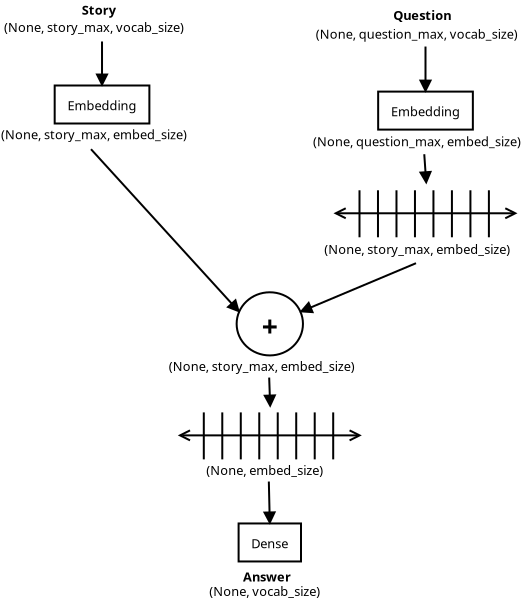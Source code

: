 <?xml version="1.0" encoding="UTF-8"?>
<dia:diagram xmlns:dia="http://www.lysator.liu.se/~alla/dia/">
  <dia:layer name="Background" visible="true" active="true">
    <dia:object type="Standard - Text" version="1" id="O0">
      <dia:attribute name="obj_pos">
        <dia:point val="21.608,2.79"/>
      </dia:attribute>
      <dia:attribute name="obj_bb">
        <dia:rectangle val="21.608,2.195;24.843,2.94"/>
      </dia:attribute>
      <dia:attribute name="text">
        <dia:composite type="text">
          <dia:attribute name="string">
            <dia:string>#Question#</dia:string>
          </dia:attribute>
          <dia:attribute name="font">
            <dia:font family="sans" style="80" name="Helvetica-Bold"/>
          </dia:attribute>
          <dia:attribute name="height">
            <dia:real val="0.8"/>
          </dia:attribute>
          <dia:attribute name="pos">
            <dia:point val="21.608,2.79"/>
          </dia:attribute>
          <dia:attribute name="color">
            <dia:color val="#000000"/>
          </dia:attribute>
          <dia:attribute name="alignment">
            <dia:enum val="0"/>
          </dia:attribute>
        </dia:composite>
      </dia:attribute>
      <dia:attribute name="valign">
        <dia:enum val="3"/>
      </dia:attribute>
    </dia:object>
    <dia:object type="Standard - Text" version="1" id="O1">
      <dia:attribute name="obj_pos">
        <dia:point val="18.164,14.49"/>
      </dia:attribute>
      <dia:attribute name="obj_bb">
        <dia:rectangle val="18.164,13.895;28.267,14.64"/>
      </dia:attribute>
      <dia:attribute name="text">
        <dia:composite type="text">
          <dia:attribute name="string">
            <dia:string>#(None, story_max, embed_size)#</dia:string>
          </dia:attribute>
          <dia:attribute name="font">
            <dia:font family="sans" style="0" name="Helvetica"/>
          </dia:attribute>
          <dia:attribute name="height">
            <dia:real val="0.8"/>
          </dia:attribute>
          <dia:attribute name="pos">
            <dia:point val="18.164,14.49"/>
          </dia:attribute>
          <dia:attribute name="color">
            <dia:color val="#000000"/>
          </dia:attribute>
          <dia:attribute name="alignment">
            <dia:enum val="0"/>
          </dia:attribute>
        </dia:composite>
      </dia:attribute>
      <dia:attribute name="valign">
        <dia:enum val="3"/>
      </dia:attribute>
    </dia:object>
    <dia:group>
      <dia:object type="Standard - Line" version="0" id="O2">
        <dia:attribute name="obj_pos">
          <dia:point val="18.625,12.454"/>
        </dia:attribute>
        <dia:attribute name="obj_bb">
          <dia:rectangle val="18.575,12.123;27.875,12.785"/>
        </dia:attribute>
        <dia:attribute name="conn_endpoints">
          <dia:point val="18.625,12.454"/>
          <dia:point val="27.825,12.454"/>
        </dia:attribute>
        <dia:attribute name="numcp">
          <dia:int val="1"/>
        </dia:attribute>
        <dia:attribute name="start_arrow">
          <dia:enum val="1"/>
        </dia:attribute>
        <dia:attribute name="start_arrow_length">
          <dia:real val="0.5"/>
        </dia:attribute>
        <dia:attribute name="start_arrow_width">
          <dia:real val="0.5"/>
        </dia:attribute>
        <dia:attribute name="end_arrow">
          <dia:enum val="1"/>
        </dia:attribute>
        <dia:attribute name="end_arrow_length">
          <dia:real val="0.5"/>
        </dia:attribute>
        <dia:attribute name="end_arrow_width">
          <dia:real val="0.5"/>
        </dia:attribute>
      </dia:object>
      <dia:group>
        <dia:object type="Standard - Line" version="0" id="O3">
          <dia:attribute name="obj_pos">
            <dia:point val="22.698,11.304"/>
          </dia:attribute>
          <dia:attribute name="obj_bb">
            <dia:rectangle val="22.648,11.254;22.748,13.704"/>
          </dia:attribute>
          <dia:attribute name="conn_endpoints">
            <dia:point val="22.698,11.304"/>
            <dia:point val="22.698,13.654"/>
          </dia:attribute>
          <dia:attribute name="numcp">
            <dia:int val="1"/>
          </dia:attribute>
        </dia:object>
        <dia:object type="Standard - Line" version="0" id="O4">
          <dia:attribute name="obj_pos">
            <dia:point val="21.774,11.304"/>
          </dia:attribute>
          <dia:attribute name="obj_bb">
            <dia:rectangle val="21.724,11.254;21.824,13.704"/>
          </dia:attribute>
          <dia:attribute name="conn_endpoints">
            <dia:point val="21.774,11.304"/>
            <dia:point val="21.774,13.654"/>
          </dia:attribute>
          <dia:attribute name="numcp">
            <dia:int val="1"/>
          </dia:attribute>
        </dia:object>
        <dia:object type="Standard - Line" version="0" id="O5">
          <dia:attribute name="obj_pos">
            <dia:point val="20.849,11.304"/>
          </dia:attribute>
          <dia:attribute name="obj_bb">
            <dia:rectangle val="20.799,11.254;20.899,13.704"/>
          </dia:attribute>
          <dia:attribute name="conn_endpoints">
            <dia:point val="20.849,11.304"/>
            <dia:point val="20.849,13.654"/>
          </dia:attribute>
          <dia:attribute name="numcp">
            <dia:int val="1"/>
          </dia:attribute>
        </dia:object>
        <dia:object type="Standard - Line" version="0" id="O6">
          <dia:attribute name="obj_pos">
            <dia:point val="19.925,11.304"/>
          </dia:attribute>
          <dia:attribute name="obj_bb">
            <dia:rectangle val="19.875,11.254;19.975,13.704"/>
          </dia:attribute>
          <dia:attribute name="conn_endpoints">
            <dia:point val="19.925,11.304"/>
            <dia:point val="19.925,13.654"/>
          </dia:attribute>
          <dia:attribute name="numcp">
            <dia:int val="1"/>
          </dia:attribute>
        </dia:object>
        <dia:object type="Standard - Line" version="0" id="O7">
          <dia:attribute name="obj_pos">
            <dia:point val="23.622,11.304"/>
          </dia:attribute>
          <dia:attribute name="obj_bb">
            <dia:rectangle val="23.572,11.254;23.672,13.704"/>
          </dia:attribute>
          <dia:attribute name="conn_endpoints">
            <dia:point val="23.622,11.304"/>
            <dia:point val="23.622,13.654"/>
          </dia:attribute>
          <dia:attribute name="numcp">
            <dia:int val="1"/>
          </dia:attribute>
        </dia:object>
        <dia:object type="Standard - Line" version="0" id="O8">
          <dia:attribute name="obj_pos">
            <dia:point val="24.546,11.304"/>
          </dia:attribute>
          <dia:attribute name="obj_bb">
            <dia:rectangle val="24.496,11.254;24.596,13.704"/>
          </dia:attribute>
          <dia:attribute name="conn_endpoints">
            <dia:point val="24.546,11.304"/>
            <dia:point val="24.546,13.654"/>
          </dia:attribute>
          <dia:attribute name="numcp">
            <dia:int val="1"/>
          </dia:attribute>
        </dia:object>
        <dia:object type="Standard - Line" version="0" id="O9">
          <dia:attribute name="obj_pos">
            <dia:point val="26.395,11.304"/>
          </dia:attribute>
          <dia:attribute name="obj_bb">
            <dia:rectangle val="26.345,11.254;26.445,13.704"/>
          </dia:attribute>
          <dia:attribute name="conn_endpoints">
            <dia:point val="26.395,11.304"/>
            <dia:point val="26.395,13.654"/>
          </dia:attribute>
          <dia:attribute name="numcp">
            <dia:int val="1"/>
          </dia:attribute>
        </dia:object>
        <dia:object type="Standard - Line" version="0" id="O10">
          <dia:attribute name="obj_pos">
            <dia:point val="25.471,11.304"/>
          </dia:attribute>
          <dia:attribute name="obj_bb">
            <dia:rectangle val="25.421,11.254;25.521,13.704"/>
          </dia:attribute>
          <dia:attribute name="conn_endpoints">
            <dia:point val="25.471,11.304"/>
            <dia:point val="25.471,13.654"/>
          </dia:attribute>
          <dia:attribute name="numcp">
            <dia:int val="1"/>
          </dia:attribute>
        </dia:object>
      </dia:group>
    </dia:group>
    <dia:object type="Standard - Text" version="1" id="O11">
      <dia:attribute name="obj_pos">
        <dia:point val="6.032,2.525"/>
      </dia:attribute>
      <dia:attribute name="obj_bb">
        <dia:rectangle val="6.032,1.93;7.97,2.675"/>
      </dia:attribute>
      <dia:attribute name="text">
        <dia:composite type="text">
          <dia:attribute name="string">
            <dia:string>#Story#</dia:string>
          </dia:attribute>
          <dia:attribute name="font">
            <dia:font family="sans" style="80" name="Helvetica-Bold"/>
          </dia:attribute>
          <dia:attribute name="height">
            <dia:real val="0.8"/>
          </dia:attribute>
          <dia:attribute name="pos">
            <dia:point val="6.032,2.525"/>
          </dia:attribute>
          <dia:attribute name="color">
            <dia:color val="#000000"/>
          </dia:attribute>
          <dia:attribute name="alignment">
            <dia:enum val="0"/>
          </dia:attribute>
        </dia:composite>
      </dia:attribute>
      <dia:attribute name="valign">
        <dia:enum val="3"/>
      </dia:attribute>
    </dia:object>
    <dia:object type="Flowchart - Box" version="0" id="O12">
      <dia:attribute name="obj_pos">
        <dia:point val="4.684,6.065"/>
      </dia:attribute>
      <dia:attribute name="obj_bb">
        <dia:rectangle val="4.634,6.015;9.469,8.015"/>
      </dia:attribute>
      <dia:attribute name="elem_corner">
        <dia:point val="4.684,6.065"/>
      </dia:attribute>
      <dia:attribute name="elem_width">
        <dia:real val="4.735"/>
      </dia:attribute>
      <dia:attribute name="elem_height">
        <dia:real val="1.9"/>
      </dia:attribute>
      <dia:attribute name="show_background">
        <dia:boolean val="true"/>
      </dia:attribute>
      <dia:attribute name="padding">
        <dia:real val="0.5"/>
      </dia:attribute>
      <dia:attribute name="text">
        <dia:composite type="text">
          <dia:attribute name="string">
            <dia:string>#Embedding#</dia:string>
          </dia:attribute>
          <dia:attribute name="font">
            <dia:font family="sans" style="0" name="Helvetica"/>
          </dia:attribute>
          <dia:attribute name="height">
            <dia:real val="0.8"/>
          </dia:attribute>
          <dia:attribute name="pos">
            <dia:point val="7.051,7.21"/>
          </dia:attribute>
          <dia:attribute name="color">
            <dia:color val="#000000"/>
          </dia:attribute>
          <dia:attribute name="alignment">
            <dia:enum val="1"/>
          </dia:attribute>
        </dia:composite>
      </dia:attribute>
    </dia:object>
    <dia:object type="Standard - Line" version="0" id="O13">
      <dia:attribute name="obj_pos">
        <dia:point val="7.051,3.864"/>
      </dia:attribute>
      <dia:attribute name="obj_bb">
        <dia:rectangle val="6.72,3.814;7.382,6.177"/>
      </dia:attribute>
      <dia:attribute name="conn_endpoints">
        <dia:point val="7.051,3.864"/>
        <dia:point val="7.051,6.065"/>
      </dia:attribute>
      <dia:attribute name="numcp">
        <dia:int val="1"/>
      </dia:attribute>
      <dia:attribute name="end_arrow">
        <dia:enum val="3"/>
      </dia:attribute>
      <dia:attribute name="end_arrow_length">
        <dia:real val="0.5"/>
      </dia:attribute>
      <dia:attribute name="end_arrow_width">
        <dia:real val="0.5"/>
      </dia:attribute>
      <dia:connections>
        <dia:connection handle="1" to="O12" connection="2"/>
      </dia:connections>
    </dia:object>
    <dia:object type="Standard - Text" version="1" id="O14">
      <dia:attribute name="obj_pos">
        <dia:point val="2.151,3.39"/>
      </dia:attribute>
      <dia:attribute name="obj_bb">
        <dia:rectangle val="2.151,2.795;11.951,3.54"/>
      </dia:attribute>
      <dia:attribute name="text">
        <dia:composite type="text">
          <dia:attribute name="string">
            <dia:string>#(None, story_max, vocab_size)#</dia:string>
          </dia:attribute>
          <dia:attribute name="font">
            <dia:font family="sans" style="0" name="Helvetica"/>
          </dia:attribute>
          <dia:attribute name="height">
            <dia:real val="0.8"/>
          </dia:attribute>
          <dia:attribute name="pos">
            <dia:point val="2.151,3.39"/>
          </dia:attribute>
          <dia:attribute name="color">
            <dia:color val="#000000"/>
          </dia:attribute>
          <dia:attribute name="alignment">
            <dia:enum val="0"/>
          </dia:attribute>
        </dia:composite>
      </dia:attribute>
      <dia:attribute name="valign">
        <dia:enum val="3"/>
      </dia:attribute>
    </dia:object>
    <dia:object type="Standard - Text" version="1" id="O15">
      <dia:attribute name="obj_pos">
        <dia:point val="17.742,3.726"/>
      </dia:attribute>
      <dia:attribute name="obj_bb">
        <dia:rectangle val="17.742,3.131;28.689,3.876"/>
      </dia:attribute>
      <dia:attribute name="text">
        <dia:composite type="text">
          <dia:attribute name="string">
            <dia:string>#(None, question_max, vocab_size)#</dia:string>
          </dia:attribute>
          <dia:attribute name="font">
            <dia:font family="sans" style="0" name="Helvetica"/>
          </dia:attribute>
          <dia:attribute name="height">
            <dia:real val="0.8"/>
          </dia:attribute>
          <dia:attribute name="pos">
            <dia:point val="17.742,3.726"/>
          </dia:attribute>
          <dia:attribute name="color">
            <dia:color val="#000000"/>
          </dia:attribute>
          <dia:attribute name="alignment">
            <dia:enum val="0"/>
          </dia:attribute>
        </dia:composite>
      </dia:attribute>
      <dia:attribute name="valign">
        <dia:enum val="3"/>
      </dia:attribute>
    </dia:object>
    <dia:object type="Flowchart - Box" version="0" id="O16">
      <dia:attribute name="obj_pos">
        <dia:point val="20.858,6.37"/>
      </dia:attribute>
      <dia:attribute name="obj_bb">
        <dia:rectangle val="20.808,6.32;25.642,8.32"/>
      </dia:attribute>
      <dia:attribute name="elem_corner">
        <dia:point val="20.858,6.37"/>
      </dia:attribute>
      <dia:attribute name="elem_width">
        <dia:real val="4.735"/>
      </dia:attribute>
      <dia:attribute name="elem_height">
        <dia:real val="1.9"/>
      </dia:attribute>
      <dia:attribute name="show_background">
        <dia:boolean val="true"/>
      </dia:attribute>
      <dia:attribute name="padding">
        <dia:real val="0.5"/>
      </dia:attribute>
      <dia:attribute name="text">
        <dia:composite type="text">
          <dia:attribute name="string">
            <dia:string>#Embedding#</dia:string>
          </dia:attribute>
          <dia:attribute name="font">
            <dia:font family="sans" style="0" name="Helvetica"/>
          </dia:attribute>
          <dia:attribute name="height">
            <dia:real val="0.8"/>
          </dia:attribute>
          <dia:attribute name="pos">
            <dia:point val="23.225,7.515"/>
          </dia:attribute>
          <dia:attribute name="color">
            <dia:color val="#000000"/>
          </dia:attribute>
          <dia:attribute name="alignment">
            <dia:enum val="1"/>
          </dia:attribute>
        </dia:composite>
      </dia:attribute>
    </dia:object>
    <dia:object type="Standard - Line" version="0" id="O17">
      <dia:attribute name="obj_pos">
        <dia:point val="23.225,4.117"/>
      </dia:attribute>
      <dia:attribute name="obj_bb">
        <dia:rectangle val="22.894,4.067;23.556,6.482"/>
      </dia:attribute>
      <dia:attribute name="conn_endpoints">
        <dia:point val="23.225,4.117"/>
        <dia:point val="23.225,6.37"/>
      </dia:attribute>
      <dia:attribute name="numcp">
        <dia:int val="1"/>
      </dia:attribute>
      <dia:attribute name="end_arrow">
        <dia:enum val="3"/>
      </dia:attribute>
      <dia:attribute name="end_arrow_length">
        <dia:real val="0.5"/>
      </dia:attribute>
      <dia:attribute name="end_arrow_width">
        <dia:real val="0.5"/>
      </dia:attribute>
      <dia:connections>
        <dia:connection handle="1" to="O16" connection="2"/>
      </dia:connections>
    </dia:object>
    <dia:object type="Standard - Text" version="1" id="O18">
      <dia:attribute name="obj_pos">
        <dia:point val="17.6,9.107"/>
      </dia:attribute>
      <dia:attribute name="obj_bb">
        <dia:rectangle val="17.6,8.512;28.85,9.257"/>
      </dia:attribute>
      <dia:attribute name="text">
        <dia:composite type="text">
          <dia:attribute name="string">
            <dia:string>#(None, question_max, embed_size)#</dia:string>
          </dia:attribute>
          <dia:attribute name="font">
            <dia:font family="sans" style="0" name="Helvetica"/>
          </dia:attribute>
          <dia:attribute name="height">
            <dia:real val="0.8"/>
          </dia:attribute>
          <dia:attribute name="pos">
            <dia:point val="17.6,9.107"/>
          </dia:attribute>
          <dia:attribute name="color">
            <dia:color val="#000000"/>
          </dia:attribute>
          <dia:attribute name="alignment">
            <dia:enum val="0"/>
          </dia:attribute>
        </dia:composite>
      </dia:attribute>
      <dia:attribute name="valign">
        <dia:enum val="3"/>
      </dia:attribute>
    </dia:object>
    <dia:object type="Standard - Text" version="1" id="O19">
      <dia:attribute name="obj_pos">
        <dia:point val="2,8.75"/>
      </dia:attribute>
      <dia:attribute name="obj_bb">
        <dia:rectangle val="2,8.155;12.102,8.9"/>
      </dia:attribute>
      <dia:attribute name="text">
        <dia:composite type="text">
          <dia:attribute name="string">
            <dia:string>#(None, story_max, embed_size)#</dia:string>
          </dia:attribute>
          <dia:attribute name="font">
            <dia:font family="sans" style="0" name="Helvetica"/>
          </dia:attribute>
          <dia:attribute name="height">
            <dia:real val="0.8"/>
          </dia:attribute>
          <dia:attribute name="pos">
            <dia:point val="2,8.75"/>
          </dia:attribute>
          <dia:attribute name="color">
            <dia:color val="#000000"/>
          </dia:attribute>
          <dia:attribute name="alignment">
            <dia:enum val="0"/>
          </dia:attribute>
        </dia:composite>
      </dia:attribute>
      <dia:attribute name="valign">
        <dia:enum val="3"/>
      </dia:attribute>
    </dia:object>
    <dia:object type="Standard - Line" version="0" id="O20">
      <dia:attribute name="obj_pos">
        <dia:point val="23.163,9.501"/>
      </dia:attribute>
      <dia:attribute name="obj_bb">
        <dia:rectangle val="22.895,9.448;23.555,11.063"/>
      </dia:attribute>
      <dia:attribute name="conn_endpoints">
        <dia:point val="23.163,9.501"/>
        <dia:point val="23.263,10.951"/>
      </dia:attribute>
      <dia:attribute name="numcp">
        <dia:int val="1"/>
      </dia:attribute>
      <dia:attribute name="end_arrow">
        <dia:enum val="3"/>
      </dia:attribute>
      <dia:attribute name="end_arrow_length">
        <dia:real val="0.5"/>
      </dia:attribute>
      <dia:attribute name="end_arrow_width">
        <dia:real val="0.5"/>
      </dia:attribute>
    </dia:object>
    <dia:object type="Flowchart - Ellipse" version="0" id="O21">
      <dia:attribute name="obj_pos">
        <dia:point val="13.782,16.404"/>
      </dia:attribute>
      <dia:attribute name="obj_bb">
        <dia:rectangle val="13.732,16.354;17.148,19.612"/>
      </dia:attribute>
      <dia:attribute name="elem_corner">
        <dia:point val="13.782,16.404"/>
      </dia:attribute>
      <dia:attribute name="elem_width">
        <dia:real val="3.316"/>
      </dia:attribute>
      <dia:attribute name="elem_height">
        <dia:real val="3.157"/>
      </dia:attribute>
      <dia:attribute name="border_width">
        <dia:real val="0.1"/>
      </dia:attribute>
      <dia:attribute name="show_background">
        <dia:boolean val="true"/>
      </dia:attribute>
      <dia:attribute name="padding">
        <dia:real val="0.354"/>
      </dia:attribute>
      <dia:attribute name="text">
        <dia:composite type="text">
          <dia:attribute name="string">
            <dia:string>#+#</dia:string>
          </dia:attribute>
          <dia:attribute name="font">
            <dia:font family="sans" style="80" name="Helvetica-Bold"/>
          </dia:attribute>
          <dia:attribute name="height">
            <dia:real val="1.764"/>
          </dia:attribute>
          <dia:attribute name="pos">
            <dia:point val="15.44,18.411"/>
          </dia:attribute>
          <dia:attribute name="color">
            <dia:color val="#000000"/>
          </dia:attribute>
          <dia:attribute name="alignment">
            <dia:enum val="1"/>
          </dia:attribute>
        </dia:composite>
      </dia:attribute>
    </dia:object>
    <dia:object type="Standard - Line" version="0" id="O22">
      <dia:attribute name="obj_pos">
        <dia:point val="6.5,9.25"/>
      </dia:attribute>
      <dia:attribute name="obj_bb">
        <dia:rectangle val="6.429,9.179;13.983,17.461"/>
      </dia:attribute>
      <dia:attribute name="conn_endpoints">
        <dia:point val="6.5,9.25"/>
        <dia:point val="13.908,17.379"/>
      </dia:attribute>
      <dia:attribute name="numcp">
        <dia:int val="1"/>
      </dia:attribute>
      <dia:attribute name="end_arrow">
        <dia:enum val="3"/>
      </dia:attribute>
      <dia:attribute name="end_arrow_length">
        <dia:real val="0.5"/>
      </dia:attribute>
      <dia:attribute name="end_arrow_width">
        <dia:real val="0.5"/>
      </dia:attribute>
      <dia:connections>
        <dia:connection handle="1" to="O21" connection="7"/>
      </dia:connections>
    </dia:object>
    <dia:object type="Standard - Line" version="0" id="O23">
      <dia:attribute name="obj_pos">
        <dia:point val="22.75,14.95"/>
      </dia:attribute>
      <dia:attribute name="obj_bb">
        <dia:rectangle val="16.869,14.884;22.816,17.481"/>
      </dia:attribute>
      <dia:attribute name="conn_endpoints">
        <dia:point val="22.75,14.95"/>
        <dia:point val="16.972,17.379"/>
      </dia:attribute>
      <dia:attribute name="numcp">
        <dia:int val="1"/>
      </dia:attribute>
      <dia:attribute name="end_arrow">
        <dia:enum val="3"/>
      </dia:attribute>
      <dia:attribute name="end_arrow_length">
        <dia:real val="0.5"/>
      </dia:attribute>
      <dia:attribute name="end_arrow_width">
        <dia:real val="0.5"/>
      </dia:attribute>
      <dia:connections>
        <dia:connection handle="1" to="O21" connection="1"/>
      </dia:connections>
    </dia:object>
    <dia:object type="Standard - Text" version="1" id="O24">
      <dia:attribute name="obj_pos">
        <dia:point val="10.389,20.336"/>
      </dia:attribute>
      <dia:attribute name="obj_bb">
        <dia:rectangle val="10.389,19.741;20.491,20.486"/>
      </dia:attribute>
      <dia:attribute name="text">
        <dia:composite type="text">
          <dia:attribute name="string">
            <dia:string>#(None, story_max, embed_size)#</dia:string>
          </dia:attribute>
          <dia:attribute name="font">
            <dia:font family="sans" style="0" name="Helvetica"/>
          </dia:attribute>
          <dia:attribute name="height">
            <dia:real val="0.8"/>
          </dia:attribute>
          <dia:attribute name="pos">
            <dia:point val="10.389,20.336"/>
          </dia:attribute>
          <dia:attribute name="color">
            <dia:color val="#000000"/>
          </dia:attribute>
          <dia:attribute name="alignment">
            <dia:enum val="0"/>
          </dia:attribute>
        </dia:composite>
      </dia:attribute>
      <dia:attribute name="valign">
        <dia:enum val="3"/>
      </dia:attribute>
    </dia:object>
    <dia:group>
      <dia:object type="Standard - Line" version="0" id="O25">
        <dia:attribute name="obj_pos">
          <dia:point val="10.84,23.559"/>
        </dia:attribute>
        <dia:attribute name="obj_bb">
          <dia:rectangle val="10.79,23.229;20.09,23.89"/>
        </dia:attribute>
        <dia:attribute name="conn_endpoints">
          <dia:point val="10.84,23.559"/>
          <dia:point val="20.04,23.559"/>
        </dia:attribute>
        <dia:attribute name="numcp">
          <dia:int val="1"/>
        </dia:attribute>
        <dia:attribute name="start_arrow">
          <dia:enum val="1"/>
        </dia:attribute>
        <dia:attribute name="start_arrow_length">
          <dia:real val="0.5"/>
        </dia:attribute>
        <dia:attribute name="start_arrow_width">
          <dia:real val="0.5"/>
        </dia:attribute>
        <dia:attribute name="end_arrow">
          <dia:enum val="1"/>
        </dia:attribute>
        <dia:attribute name="end_arrow_length">
          <dia:real val="0.5"/>
        </dia:attribute>
        <dia:attribute name="end_arrow_width">
          <dia:real val="0.5"/>
        </dia:attribute>
      </dia:object>
      <dia:group>
        <dia:object type="Standard - Line" version="0" id="O26">
          <dia:attribute name="obj_pos">
            <dia:point val="14.913,22.41"/>
          </dia:attribute>
          <dia:attribute name="obj_bb">
            <dia:rectangle val="14.863,22.36;14.963,24.809"/>
          </dia:attribute>
          <dia:attribute name="conn_endpoints">
            <dia:point val="14.913,22.41"/>
            <dia:point val="14.913,24.759"/>
          </dia:attribute>
          <dia:attribute name="numcp">
            <dia:int val="1"/>
          </dia:attribute>
        </dia:object>
        <dia:object type="Standard - Line" version="0" id="O27">
          <dia:attribute name="obj_pos">
            <dia:point val="13.989,22.41"/>
          </dia:attribute>
          <dia:attribute name="obj_bb">
            <dia:rectangle val="13.939,22.36;14.039,24.809"/>
          </dia:attribute>
          <dia:attribute name="conn_endpoints">
            <dia:point val="13.989,22.41"/>
            <dia:point val="13.989,24.759"/>
          </dia:attribute>
          <dia:attribute name="numcp">
            <dia:int val="1"/>
          </dia:attribute>
        </dia:object>
        <dia:object type="Standard - Line" version="0" id="O28">
          <dia:attribute name="obj_pos">
            <dia:point val="13.064,22.41"/>
          </dia:attribute>
          <dia:attribute name="obj_bb">
            <dia:rectangle val="13.014,22.36;13.114,24.809"/>
          </dia:attribute>
          <dia:attribute name="conn_endpoints">
            <dia:point val="13.064,22.41"/>
            <dia:point val="13.064,24.759"/>
          </dia:attribute>
          <dia:attribute name="numcp">
            <dia:int val="1"/>
          </dia:attribute>
        </dia:object>
        <dia:object type="Standard - Line" version="0" id="O29">
          <dia:attribute name="obj_pos">
            <dia:point val="12.14,22.41"/>
          </dia:attribute>
          <dia:attribute name="obj_bb">
            <dia:rectangle val="12.09,22.36;12.19,24.809"/>
          </dia:attribute>
          <dia:attribute name="conn_endpoints">
            <dia:point val="12.14,22.41"/>
            <dia:point val="12.14,24.759"/>
          </dia:attribute>
          <dia:attribute name="numcp">
            <dia:int val="1"/>
          </dia:attribute>
        </dia:object>
        <dia:object type="Standard - Line" version="0" id="O30">
          <dia:attribute name="obj_pos">
            <dia:point val="15.837,22.41"/>
          </dia:attribute>
          <dia:attribute name="obj_bb">
            <dia:rectangle val="15.787,22.36;15.887,24.809"/>
          </dia:attribute>
          <dia:attribute name="conn_endpoints">
            <dia:point val="15.837,22.41"/>
            <dia:point val="15.837,24.759"/>
          </dia:attribute>
          <dia:attribute name="numcp">
            <dia:int val="1"/>
          </dia:attribute>
        </dia:object>
        <dia:object type="Standard - Line" version="0" id="O31">
          <dia:attribute name="obj_pos">
            <dia:point val="16.761,22.41"/>
          </dia:attribute>
          <dia:attribute name="obj_bb">
            <dia:rectangle val="16.711,22.36;16.811,24.809"/>
          </dia:attribute>
          <dia:attribute name="conn_endpoints">
            <dia:point val="16.761,22.41"/>
            <dia:point val="16.761,24.759"/>
          </dia:attribute>
          <dia:attribute name="numcp">
            <dia:int val="1"/>
          </dia:attribute>
        </dia:object>
        <dia:object type="Standard - Line" version="0" id="O32">
          <dia:attribute name="obj_pos">
            <dia:point val="18.61,22.41"/>
          </dia:attribute>
          <dia:attribute name="obj_bb">
            <dia:rectangle val="18.56,22.36;18.66,24.809"/>
          </dia:attribute>
          <dia:attribute name="conn_endpoints">
            <dia:point val="18.61,22.41"/>
            <dia:point val="18.61,24.759"/>
          </dia:attribute>
          <dia:attribute name="numcp">
            <dia:int val="1"/>
          </dia:attribute>
        </dia:object>
        <dia:object type="Standard - Line" version="0" id="O33">
          <dia:attribute name="obj_pos">
            <dia:point val="17.686,22.41"/>
          </dia:attribute>
          <dia:attribute name="obj_bb">
            <dia:rectangle val="17.636,22.36;17.736,24.809"/>
          </dia:attribute>
          <dia:attribute name="conn_endpoints">
            <dia:point val="17.686,22.41"/>
            <dia:point val="17.686,24.759"/>
          </dia:attribute>
          <dia:attribute name="numcp">
            <dia:int val="1"/>
          </dia:attribute>
        </dia:object>
      </dia:group>
    </dia:group>
    <dia:object type="Standard - Line" version="0" id="O34">
      <dia:attribute name="obj_pos">
        <dia:point val="15.409,20.668"/>
      </dia:attribute>
      <dia:attribute name="obj_bb">
        <dia:rectangle val="15.109,20.616;15.771,22.23"/>
      </dia:attribute>
      <dia:attribute name="conn_endpoints">
        <dia:point val="15.409,20.668"/>
        <dia:point val="15.459,22.118"/>
      </dia:attribute>
      <dia:attribute name="numcp">
        <dia:int val="1"/>
      </dia:attribute>
      <dia:attribute name="end_arrow">
        <dia:enum val="3"/>
      </dia:attribute>
      <dia:attribute name="end_arrow_length">
        <dia:real val="0.5"/>
      </dia:attribute>
      <dia:attribute name="end_arrow_width">
        <dia:real val="0.5"/>
      </dia:attribute>
    </dia:object>
    <dia:object type="Flowchart - Box" version="0" id="O35">
      <dia:attribute name="obj_pos">
        <dia:point val="13.88,27.963"/>
      </dia:attribute>
      <dia:attribute name="obj_bb">
        <dia:rectangle val="13.83,27.913;17.05,29.913"/>
      </dia:attribute>
      <dia:attribute name="elem_corner">
        <dia:point val="13.88,27.963"/>
      </dia:attribute>
      <dia:attribute name="elem_width">
        <dia:real val="3.12"/>
      </dia:attribute>
      <dia:attribute name="elem_height">
        <dia:real val="1.9"/>
      </dia:attribute>
      <dia:attribute name="show_background">
        <dia:boolean val="true"/>
      </dia:attribute>
      <dia:attribute name="padding">
        <dia:real val="0.5"/>
      </dia:attribute>
      <dia:attribute name="text">
        <dia:composite type="text">
          <dia:attribute name="string">
            <dia:string>#Dense#</dia:string>
          </dia:attribute>
          <dia:attribute name="font">
            <dia:font family="sans" style="0" name="Helvetica"/>
          </dia:attribute>
          <dia:attribute name="height">
            <dia:real val="0.8"/>
          </dia:attribute>
          <dia:attribute name="pos">
            <dia:point val="15.44,29.108"/>
          </dia:attribute>
          <dia:attribute name="color">
            <dia:color val="#000000"/>
          </dia:attribute>
          <dia:attribute name="alignment">
            <dia:enum val="1"/>
          </dia:attribute>
        </dia:composite>
      </dia:attribute>
    </dia:object>
    <dia:object type="Standard - Line" version="0" id="O36">
      <dia:attribute name="obj_pos">
        <dia:point val="15.392,25.866"/>
      </dia:attribute>
      <dia:attribute name="obj_bb">
        <dia:rectangle val="15.097,25.814;15.758,28.075"/>
      </dia:attribute>
      <dia:attribute name="conn_endpoints">
        <dia:point val="15.392,25.866"/>
        <dia:point val="15.44,27.963"/>
      </dia:attribute>
      <dia:attribute name="numcp">
        <dia:int val="1"/>
      </dia:attribute>
      <dia:attribute name="end_arrow">
        <dia:enum val="3"/>
      </dia:attribute>
      <dia:attribute name="end_arrow_length">
        <dia:real val="0.5"/>
      </dia:attribute>
      <dia:attribute name="end_arrow_width">
        <dia:real val="0.5"/>
      </dia:attribute>
      <dia:connections>
        <dia:connection handle="1" to="O35" connection="2"/>
      </dia:connections>
    </dia:object>
    <dia:object type="Standard - Text" version="1" id="O37">
      <dia:attribute name="obj_pos">
        <dia:point val="12.258,25.534"/>
      </dia:attribute>
      <dia:attribute name="obj_bb">
        <dia:rectangle val="12.258,24.939;18.622,25.684"/>
      </dia:attribute>
      <dia:attribute name="text">
        <dia:composite type="text">
          <dia:attribute name="string">
            <dia:string>#(None, embed_size)#</dia:string>
          </dia:attribute>
          <dia:attribute name="font">
            <dia:font family="sans" style="0" name="Helvetica"/>
          </dia:attribute>
          <dia:attribute name="height">
            <dia:real val="0.8"/>
          </dia:attribute>
          <dia:attribute name="pos">
            <dia:point val="12.258,25.534"/>
          </dia:attribute>
          <dia:attribute name="color">
            <dia:color val="#000000"/>
          </dia:attribute>
          <dia:attribute name="alignment">
            <dia:enum val="0"/>
          </dia:attribute>
        </dia:composite>
      </dia:attribute>
      <dia:attribute name="valign">
        <dia:enum val="3"/>
      </dia:attribute>
    </dia:object>
    <dia:object type="Standard - Text" version="1" id="O38">
      <dia:attribute name="obj_pos">
        <dia:point val="12.409,31.588"/>
      </dia:attribute>
      <dia:attribute name="obj_bb">
        <dia:rectangle val="12.409,30.993;18.471,31.738"/>
      </dia:attribute>
      <dia:attribute name="text">
        <dia:composite type="text">
          <dia:attribute name="string">
            <dia:string>#(None, vocab_size)#</dia:string>
          </dia:attribute>
          <dia:attribute name="font">
            <dia:font family="sans" style="0" name="Helvetica"/>
          </dia:attribute>
          <dia:attribute name="height">
            <dia:real val="0.8"/>
          </dia:attribute>
          <dia:attribute name="pos">
            <dia:point val="12.409,31.588"/>
          </dia:attribute>
          <dia:attribute name="color">
            <dia:color val="#000000"/>
          </dia:attribute>
          <dia:attribute name="alignment">
            <dia:enum val="0"/>
          </dia:attribute>
        </dia:composite>
      </dia:attribute>
      <dia:attribute name="valign">
        <dia:enum val="3"/>
      </dia:attribute>
    </dia:object>
    <dia:object type="Standard - Text" version="1" id="O39">
      <dia:attribute name="obj_pos">
        <dia:point val="14.104,30.863"/>
      </dia:attribute>
      <dia:attribute name="obj_bb">
        <dia:rectangle val="14.104,30.267;16.776,31.012"/>
      </dia:attribute>
      <dia:attribute name="text">
        <dia:composite type="text">
          <dia:attribute name="string">
            <dia:string>#Answer#</dia:string>
          </dia:attribute>
          <dia:attribute name="font">
            <dia:font family="sans" style="80" name="Helvetica-Bold"/>
          </dia:attribute>
          <dia:attribute name="height">
            <dia:real val="0.8"/>
          </dia:attribute>
          <dia:attribute name="pos">
            <dia:point val="14.104,30.863"/>
          </dia:attribute>
          <dia:attribute name="color">
            <dia:color val="#000000"/>
          </dia:attribute>
          <dia:attribute name="alignment">
            <dia:enum val="0"/>
          </dia:attribute>
        </dia:composite>
      </dia:attribute>
      <dia:attribute name="valign">
        <dia:enum val="3"/>
      </dia:attribute>
    </dia:object>
  </dia:layer>
</dia:diagram>

